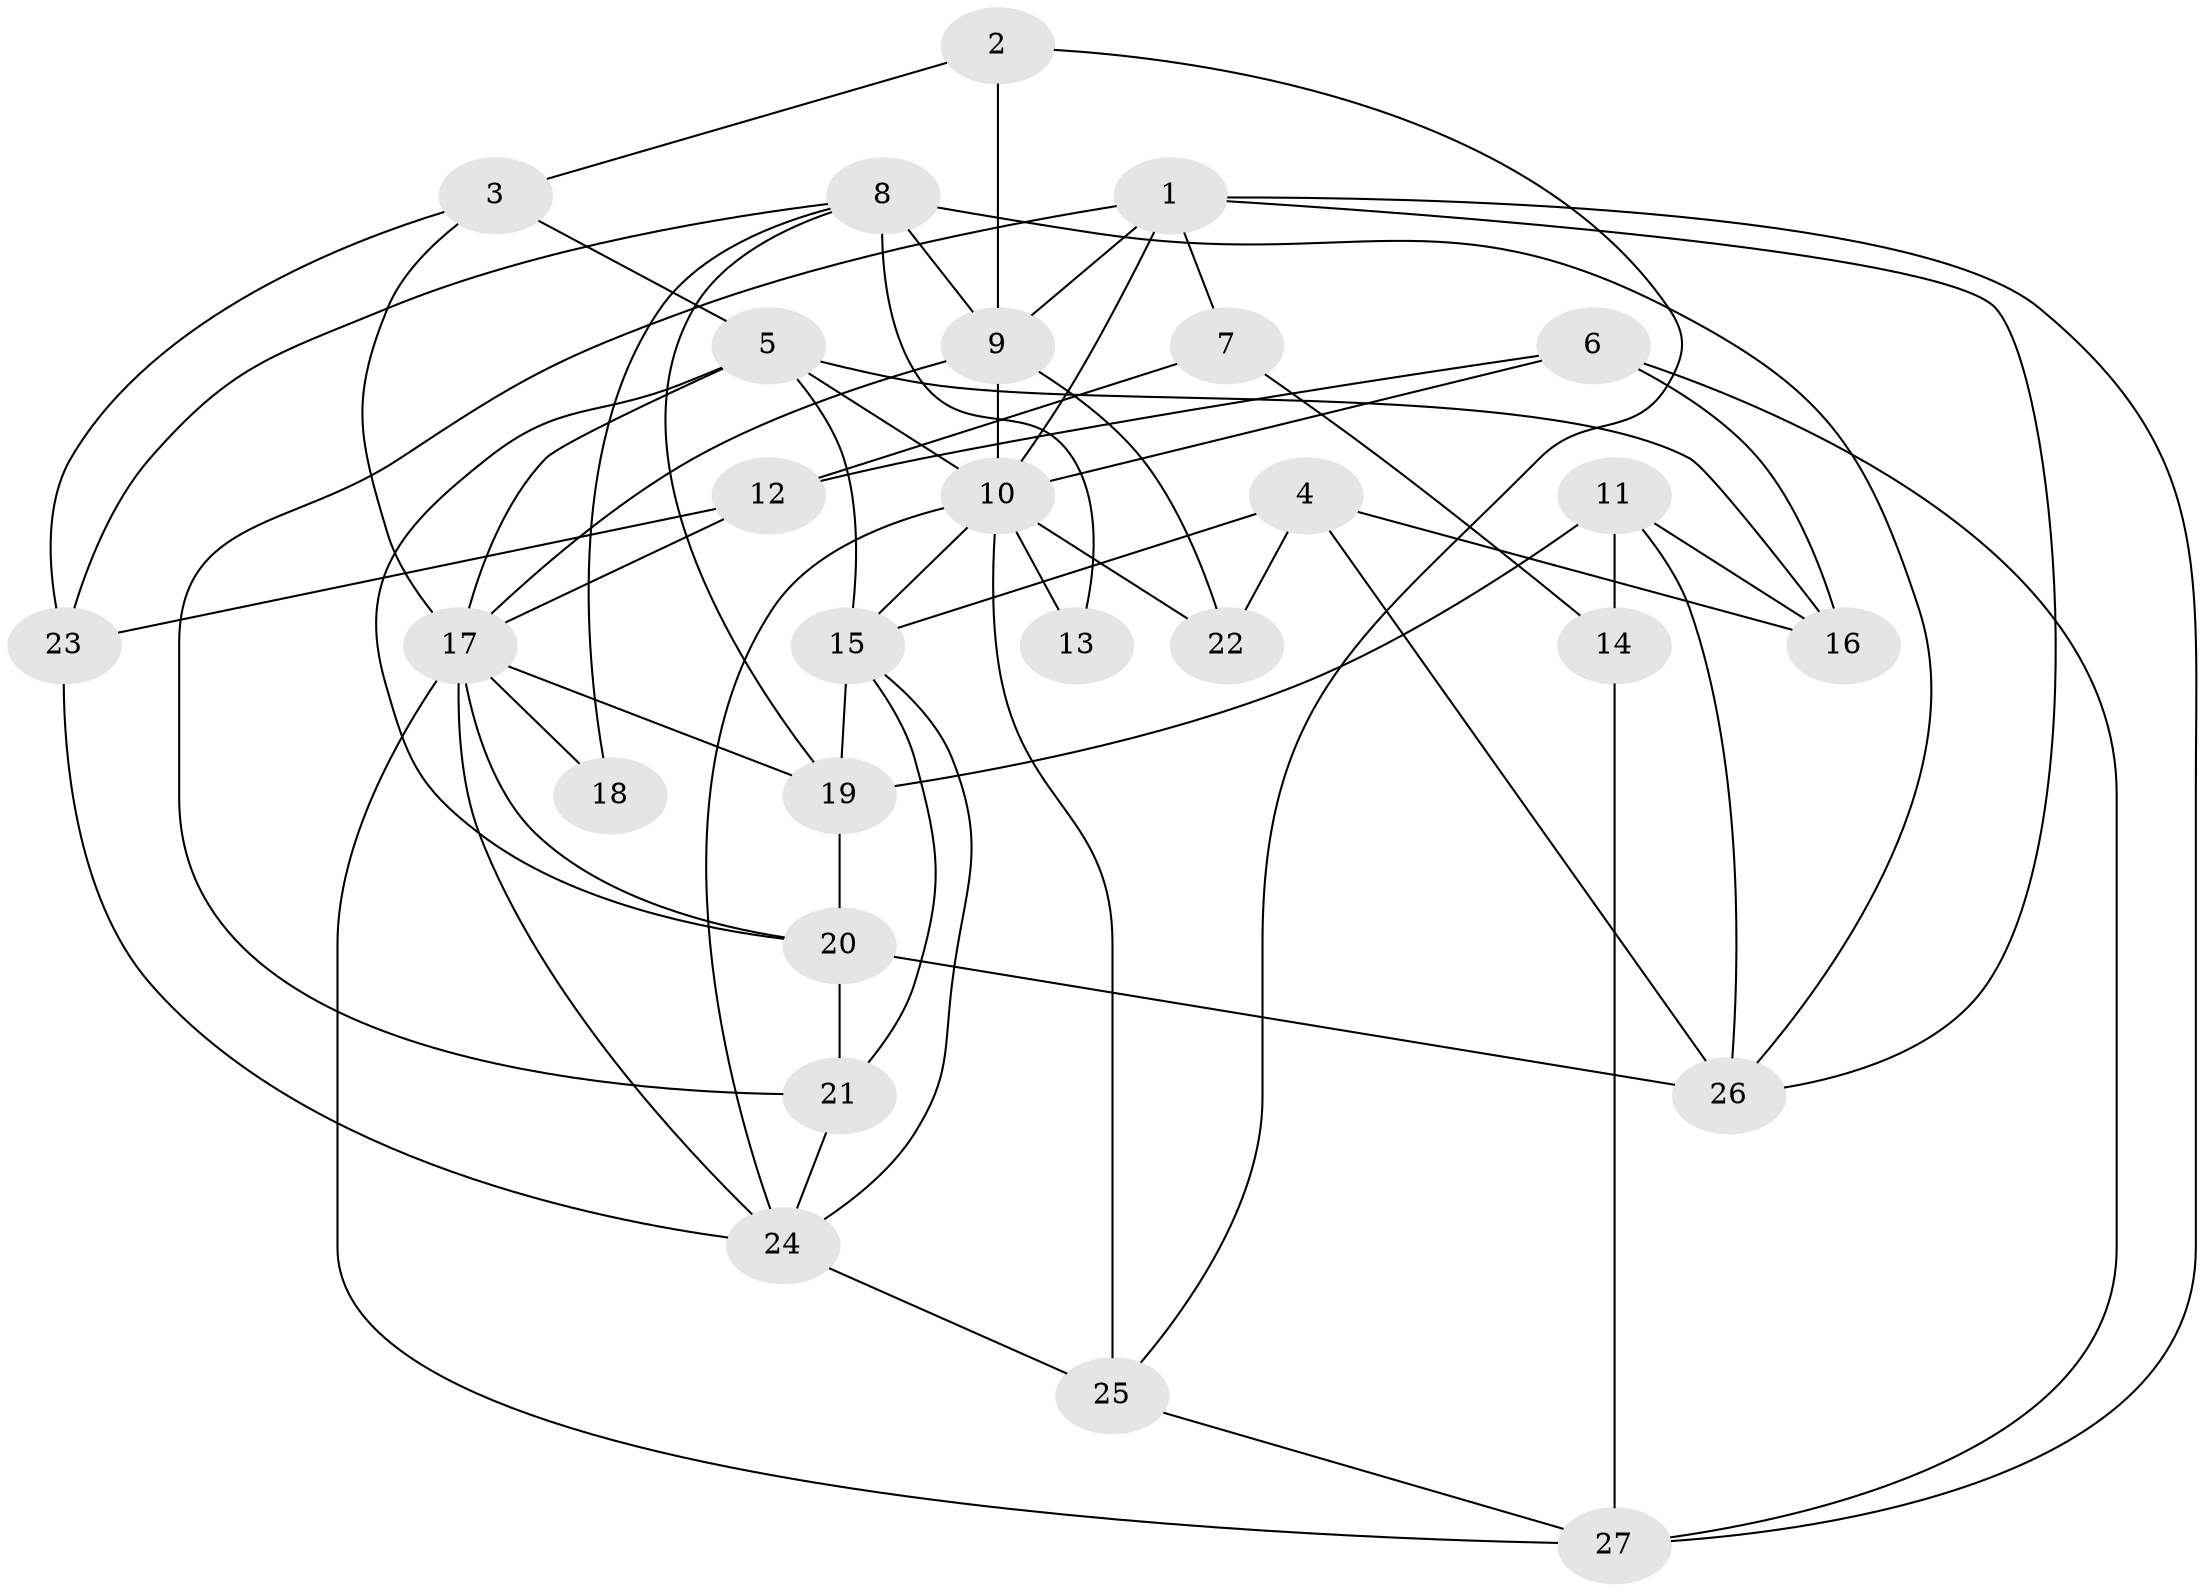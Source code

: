 // original degree distribution, {3: 0.2777777777777778, 6: 0.12962962962962962, 4: 0.4074074074074074, 5: 0.05555555555555555, 8: 0.037037037037037035, 2: 0.09259259259259259}
// Generated by graph-tools (version 1.1) at 2025/02/03/09/25 03:02:15]
// undirected, 27 vertices, 63 edges
graph export_dot {
graph [start="1"]
  node [color=gray90,style=filled];
  1;
  2;
  3;
  4;
  5;
  6;
  7;
  8;
  9;
  10;
  11;
  12;
  13;
  14;
  15;
  16;
  17;
  18;
  19;
  20;
  21;
  22;
  23;
  24;
  25;
  26;
  27;
  1 -- 7 [weight=1.0];
  1 -- 9 [weight=1.0];
  1 -- 10 [weight=1.0];
  1 -- 21 [weight=1.0];
  1 -- 26 [weight=1.0];
  1 -- 27 [weight=1.0];
  2 -- 3 [weight=1.0];
  2 -- 9 [weight=1.0];
  2 -- 25 [weight=1.0];
  3 -- 5 [weight=1.0];
  3 -- 17 [weight=1.0];
  3 -- 23 [weight=1.0];
  4 -- 15 [weight=1.0];
  4 -- 16 [weight=2.0];
  4 -- 22 [weight=1.0];
  4 -- 26 [weight=2.0];
  5 -- 10 [weight=1.0];
  5 -- 15 [weight=1.0];
  5 -- 16 [weight=1.0];
  5 -- 17 [weight=2.0];
  5 -- 20 [weight=1.0];
  6 -- 10 [weight=1.0];
  6 -- 12 [weight=1.0];
  6 -- 16 [weight=1.0];
  6 -- 27 [weight=1.0];
  7 -- 12 [weight=1.0];
  7 -- 14 [weight=1.0];
  8 -- 9 [weight=2.0];
  8 -- 13 [weight=1.0];
  8 -- 18 [weight=1.0];
  8 -- 19 [weight=1.0];
  8 -- 23 [weight=1.0];
  8 -- 26 [weight=1.0];
  9 -- 10 [weight=2.0];
  9 -- 17 [weight=3.0];
  9 -- 22 [weight=1.0];
  10 -- 13 [weight=3.0];
  10 -- 15 [weight=1.0];
  10 -- 22 [weight=1.0];
  10 -- 24 [weight=1.0];
  10 -- 25 [weight=2.0];
  11 -- 14 [weight=2.0];
  11 -- 16 [weight=1.0];
  11 -- 19 [weight=2.0];
  11 -- 26 [weight=1.0];
  12 -- 17 [weight=1.0];
  12 -- 23 [weight=1.0];
  14 -- 27 [weight=1.0];
  15 -- 19 [weight=1.0];
  15 -- 21 [weight=1.0];
  15 -- 24 [weight=1.0];
  17 -- 18 [weight=1.0];
  17 -- 19 [weight=1.0];
  17 -- 20 [weight=2.0];
  17 -- 24 [weight=2.0];
  17 -- 27 [weight=1.0];
  19 -- 20 [weight=1.0];
  20 -- 21 [weight=1.0];
  20 -- 26 [weight=1.0];
  21 -- 24 [weight=1.0];
  23 -- 24 [weight=1.0];
  24 -- 25 [weight=2.0];
  25 -- 27 [weight=1.0];
}
